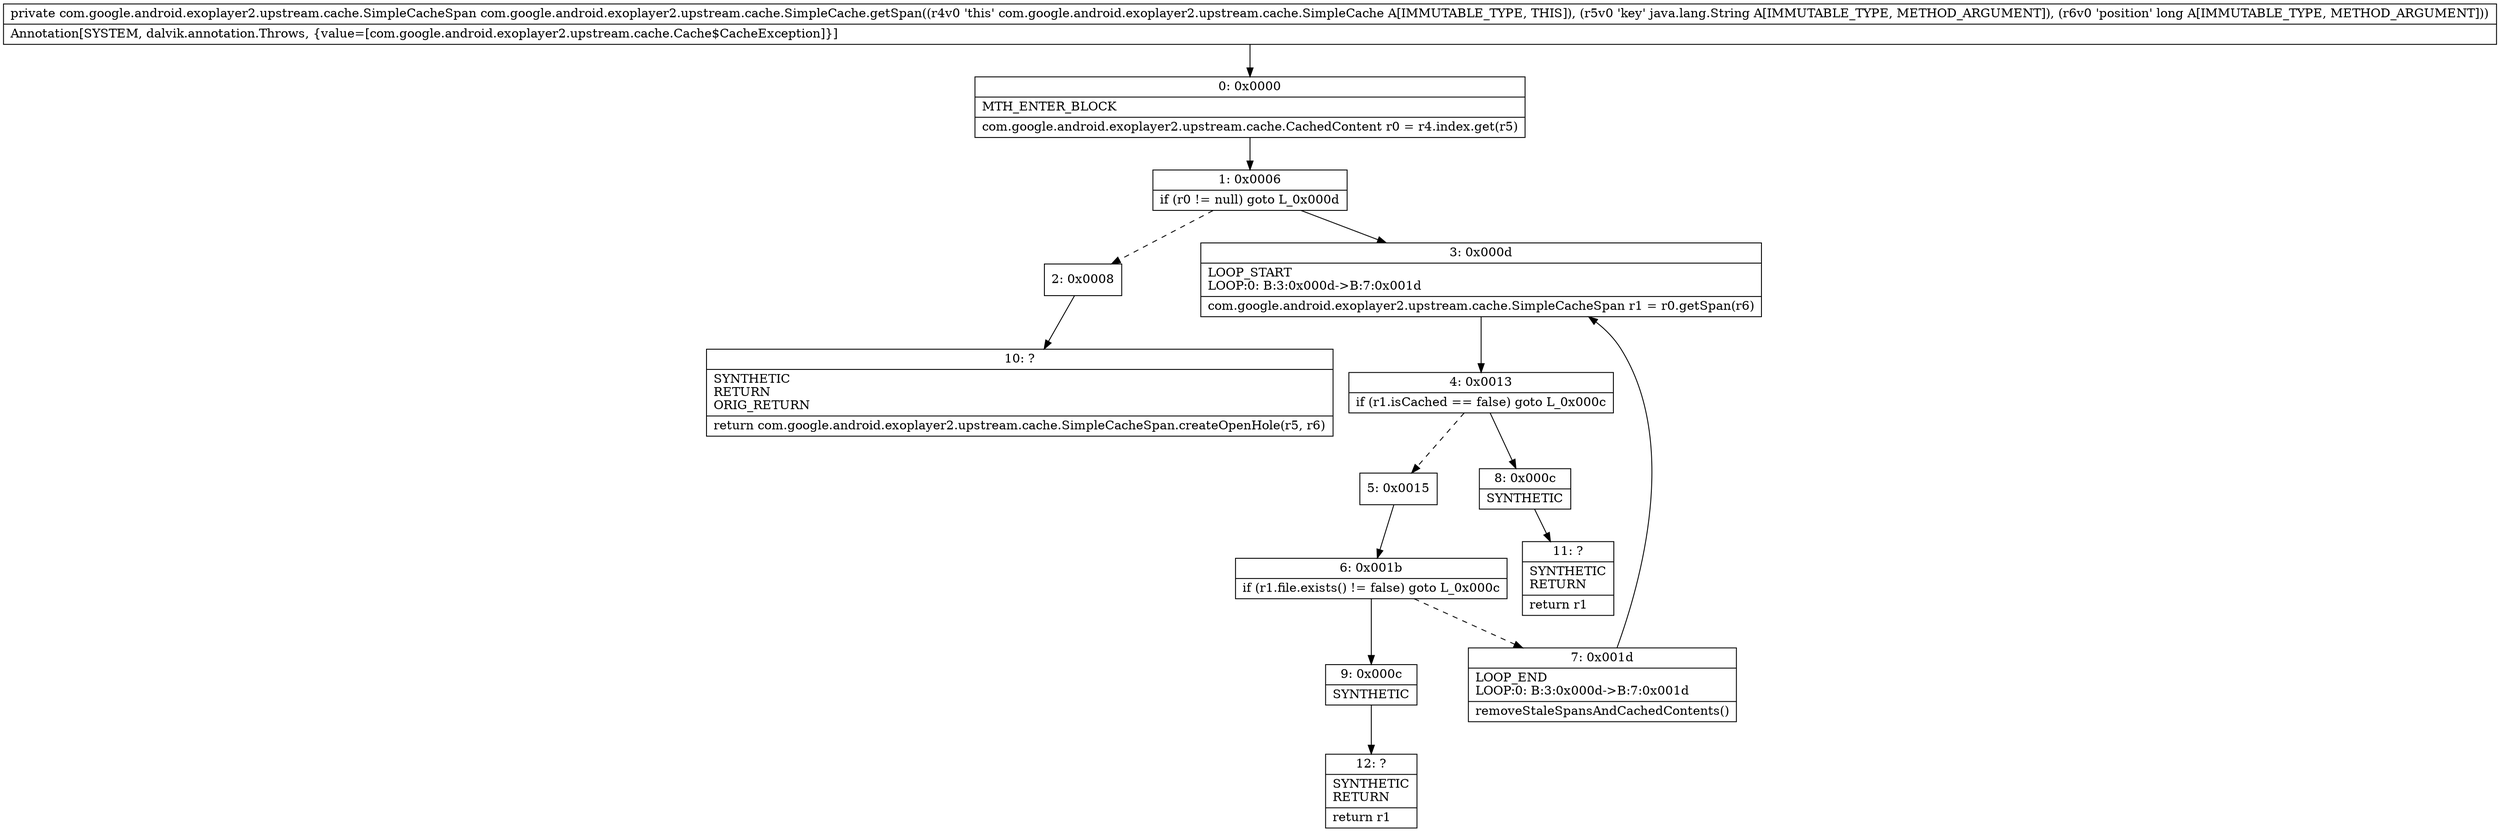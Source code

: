 digraph "CFG forcom.google.android.exoplayer2.upstream.cache.SimpleCache.getSpan(Ljava\/lang\/String;J)Lcom\/google\/android\/exoplayer2\/upstream\/cache\/SimpleCacheSpan;" {
Node_0 [shape=record,label="{0\:\ 0x0000|MTH_ENTER_BLOCK\l|com.google.android.exoplayer2.upstream.cache.CachedContent r0 = r4.index.get(r5)\l}"];
Node_1 [shape=record,label="{1\:\ 0x0006|if (r0 != null) goto L_0x000d\l}"];
Node_2 [shape=record,label="{2\:\ 0x0008}"];
Node_3 [shape=record,label="{3\:\ 0x000d|LOOP_START\lLOOP:0: B:3:0x000d\-\>B:7:0x001d\l|com.google.android.exoplayer2.upstream.cache.SimpleCacheSpan r1 = r0.getSpan(r6)\l}"];
Node_4 [shape=record,label="{4\:\ 0x0013|if (r1.isCached == false) goto L_0x000c\l}"];
Node_5 [shape=record,label="{5\:\ 0x0015}"];
Node_6 [shape=record,label="{6\:\ 0x001b|if (r1.file.exists() != false) goto L_0x000c\l}"];
Node_7 [shape=record,label="{7\:\ 0x001d|LOOP_END\lLOOP:0: B:3:0x000d\-\>B:7:0x001d\l|removeStaleSpansAndCachedContents()\l}"];
Node_8 [shape=record,label="{8\:\ 0x000c|SYNTHETIC\l}"];
Node_9 [shape=record,label="{9\:\ 0x000c|SYNTHETIC\l}"];
Node_10 [shape=record,label="{10\:\ ?|SYNTHETIC\lRETURN\lORIG_RETURN\l|return com.google.android.exoplayer2.upstream.cache.SimpleCacheSpan.createOpenHole(r5, r6)\l}"];
Node_11 [shape=record,label="{11\:\ ?|SYNTHETIC\lRETURN\l|return r1\l}"];
Node_12 [shape=record,label="{12\:\ ?|SYNTHETIC\lRETURN\l|return r1\l}"];
MethodNode[shape=record,label="{private com.google.android.exoplayer2.upstream.cache.SimpleCacheSpan com.google.android.exoplayer2.upstream.cache.SimpleCache.getSpan((r4v0 'this' com.google.android.exoplayer2.upstream.cache.SimpleCache A[IMMUTABLE_TYPE, THIS]), (r5v0 'key' java.lang.String A[IMMUTABLE_TYPE, METHOD_ARGUMENT]), (r6v0 'position' long A[IMMUTABLE_TYPE, METHOD_ARGUMENT]))  | Annotation[SYSTEM, dalvik.annotation.Throws, \{value=[com.google.android.exoplayer2.upstream.cache.Cache$CacheException]\}]\l}"];
MethodNode -> Node_0;
Node_0 -> Node_1;
Node_1 -> Node_2[style=dashed];
Node_1 -> Node_3;
Node_2 -> Node_10;
Node_3 -> Node_4;
Node_4 -> Node_5[style=dashed];
Node_4 -> Node_8;
Node_5 -> Node_6;
Node_6 -> Node_7[style=dashed];
Node_6 -> Node_9;
Node_7 -> Node_3;
Node_8 -> Node_11;
Node_9 -> Node_12;
}

